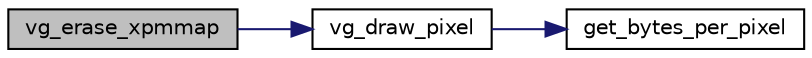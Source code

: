 digraph "vg_erase_xpmmap"
{
 // LATEX_PDF_SIZE
  edge [fontname="Helvetica",fontsize="10",labelfontname="Helvetica",labelfontsize="10"];
  node [fontname="Helvetica",fontsize="10",shape=record];
  rankdir="LR";
  Node1 [label="vg_erase_xpmmap",height=0.2,width=0.4,color="black", fillcolor="grey75", style="filled", fontcolor="black",tooltip="Erases a xpm image in the specified coordinates."];
  Node1 -> Node2 [color="midnightblue",fontsize="10",style="solid",fontname="Helvetica"];
  Node2 [label="vg_draw_pixel",height=0.2,width=0.4,color="black", fillcolor="white", style="filled",URL="$video__gr_8c.html#a08c498ffeb0a3962e3b7711b57397741",tooltip="Draws a pixel in the specified coordinates with the specified color."];
  Node2 -> Node3 [color="midnightblue",fontsize="10",style="solid",fontname="Helvetica"];
  Node3 [label="get_bytes_per_pixel",height=0.2,width=0.4,color="black", fillcolor="white", style="filled",URL="$video__gr_8c.html#a89e5e15fb2c065221f58c6d883da6049",tooltip="Calculates the number of bytes per pixel of the current mode, given the bits per pixel...."];
}
